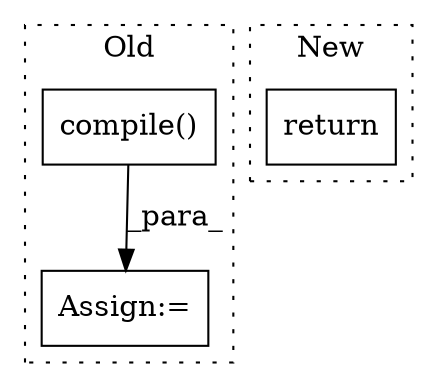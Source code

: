 digraph G {
subgraph cluster0 {
1 [label="compile()" a="75" s="3677,3737" l="11,1" shape="box"];
3 [label="Assign:=" a="68" s="3674" l="3" shape="box"];
label = "Old";
style="dotted";
}
subgraph cluster1 {
2 [label="return" a="93" s="21637" l="7" shape="box"];
label = "New";
style="dotted";
}
1 -> 3 [label="_para_"];
}